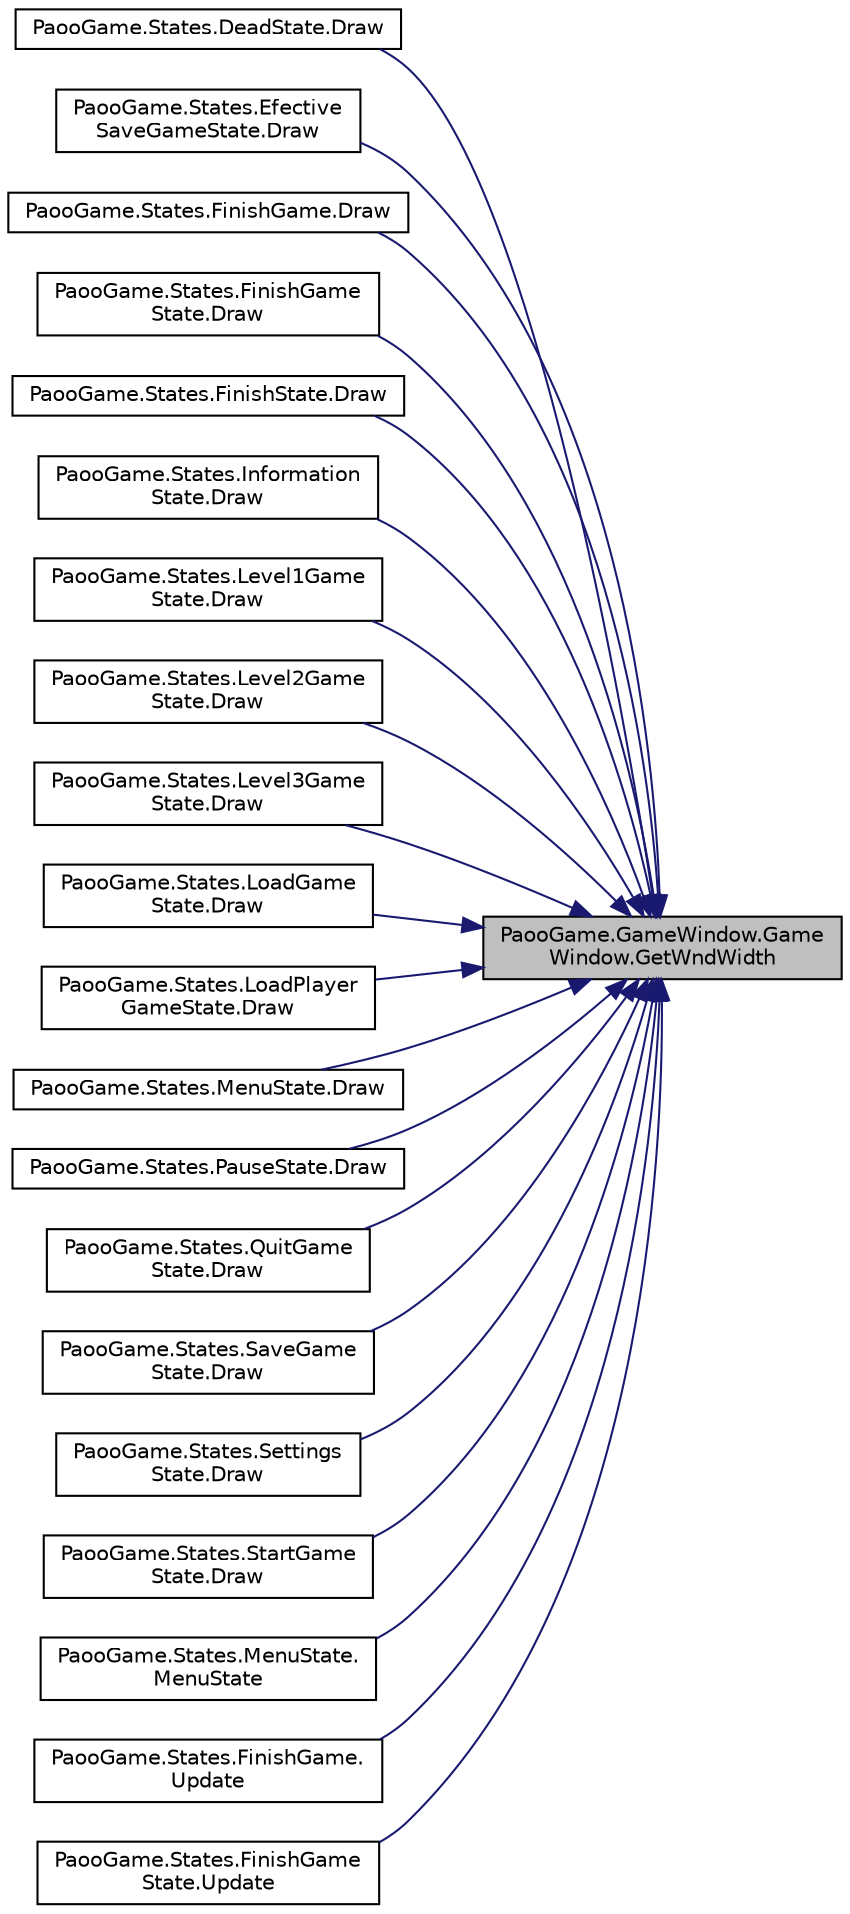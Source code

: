 digraph "PaooGame.GameWindow.GameWindow.GetWndWidth"
{
 // INTERACTIVE_SVG=YES
 // LATEX_PDF_SIZE
  edge [fontname="Helvetica",fontsize="10",labelfontname="Helvetica",labelfontsize="10"];
  node [fontname="Helvetica",fontsize="10",shape=record];
  rankdir="RL";
  Node1 [label="PaooGame.GameWindow.Game\lWindow.GetWndWidth",height=0.2,width=0.4,color="black", fillcolor="grey75", style="filled", fontcolor="black",tooltip="Returneaza latimea ferestrei."];
  Node1 -> Node2 [dir="back",color="midnightblue",fontsize="10",style="solid"];
  Node2 [label="PaooGame.States.DeadState.Draw",height=0.2,width=0.4,color="black", fillcolor="white", style="filled",URL="$class_paoo_game_1_1_states_1_1_dead_state.html#a7230c2fd70a4c1fded650ed8748ed0d0",tooltip="Deseneaza starea actuala."];
  Node1 -> Node3 [dir="back",color="midnightblue",fontsize="10",style="solid"];
  Node3 [label="PaooGame.States.Efective\lSaveGameState.Draw",height=0.2,width=0.4,color="black", fillcolor="white", style="filled",URL="$class_paoo_game_1_1_states_1_1_efective_save_game_state.html#a7e09018eef8e8d1a29766e86e0fb6ce6",tooltip="Deseneaza starea curenta."];
  Node1 -> Node4 [dir="back",color="midnightblue",fontsize="10",style="solid"];
  Node4 [label="PaooGame.States.FinishGame.Draw",height=0.2,width=0.4,color="black", fillcolor="white", style="filled",URL="$class_paoo_game_1_1_states_1_1_finish_game.html#a7650fca00850024dd355701f408036d2",tooltip="Deseneaza pe ecran fereastra pentru castigare."];
  Node1 -> Node5 [dir="back",color="midnightblue",fontsize="10",style="solid"];
  Node5 [label="PaooGame.States.FinishGame\lState.Draw",height=0.2,width=0.4,color="black", fillcolor="white", style="filled",URL="$class_paoo_game_1_1_states_1_1_finish_game_state.html#abac7d726d78bcacdf2fae09a2e5c4afd",tooltip="Deseneaza pe ecran fereastra cu finalul jocului."];
  Node1 -> Node6 [dir="back",color="midnightblue",fontsize="10",style="solid"];
  Node6 [label="PaooGame.States.FinishState.Draw",height=0.2,width=0.4,color="black", fillcolor="white", style="filled",URL="$class_paoo_game_1_1_states_1_1_finish_state.html#a92b919332dc0df9ebe259b2fa9c6b85a",tooltip="Deseneaza starea actuala."];
  Node1 -> Node7 [dir="back",color="midnightblue",fontsize="10",style="solid"];
  Node7 [label="PaooGame.States.Information\lState.Draw",height=0.2,width=0.4,color="black", fillcolor="white", style="filled",URL="$class_paoo_game_1_1_states_1_1_information_state.html#ae76617460dd7263b6de566e3b7b0383a",tooltip="Deseneaza starea actuala."];
  Node1 -> Node8 [dir="back",color="midnightblue",fontsize="10",style="solid"];
  Node8 [label="PaooGame.States.Level1Game\lState.Draw",height=0.2,width=0.4,color="black", fillcolor="white", style="filled",URL="$class_paoo_game_1_1_states_1_1_level1_game_state.html#adca21d19adada1e7973470a92a125553",tooltip="Deseneaza nivelul curent."];
  Node1 -> Node9 [dir="back",color="midnightblue",fontsize="10",style="solid"];
  Node9 [label="PaooGame.States.Level2Game\lState.Draw",height=0.2,width=0.4,color="black", fillcolor="white", style="filled",URL="$class_paoo_game_1_1_states_1_1_level2_game_state.html#a14ac658e331c08cc5571b7bac51276c7",tooltip="Deseneaza (randeaza) pe ecran starea curenta a nivelului."];
  Node1 -> Node10 [dir="back",color="midnightblue",fontsize="10",style="solid"];
  Node10 [label="PaooGame.States.Level3Game\lState.Draw",height=0.2,width=0.4,color="black", fillcolor="white", style="filled",URL="$class_paoo_game_1_1_states_1_1_level3_game_state.html#af0719c8aabe61a8730b882ea007cbd41",tooltip="Deseneaza (randeaza) pe ecran starea curenta a jocului."];
  Node1 -> Node11 [dir="back",color="midnightblue",fontsize="10",style="solid"];
  Node11 [label="PaooGame.States.LoadGame\lState.Draw",height=0.2,width=0.4,color="black", fillcolor="white", style="filled",URL="$class_paoo_game_1_1_states_1_1_load_game_state.html#a3010efa864e386f65489e725e67724ff",tooltip="Deseneaza starea curenta."];
  Node1 -> Node12 [dir="back",color="midnightblue",fontsize="10",style="solid"];
  Node12 [label="PaooGame.States.LoadPlayer\lGameState.Draw",height=0.2,width=0.4,color="black", fillcolor="white", style="filled",URL="$class_paoo_game_1_1_states_1_1_load_player_game_state.html#a6ade127f38672878a30a48721e55afe4",tooltip="Deseneaza starea curenta."];
  Node1 -> Node13 [dir="back",color="midnightblue",fontsize="10",style="solid"];
  Node13 [label="PaooGame.States.MenuState.Draw",height=0.2,width=0.4,color="black", fillcolor="white", style="filled",URL="$class_paoo_game_1_1_states_1_1_menu_state.html#a3dfdf0df206a01c79b2d61af823d1e2f",tooltip="Deseneaza meniul."];
  Node1 -> Node14 [dir="back",color="midnightblue",fontsize="10",style="solid"];
  Node14 [label="PaooGame.States.PauseState.Draw",height=0.2,width=0.4,color="black", fillcolor="white", style="filled",URL="$class_paoo_game_1_1_states_1_1_pause_state.html#add8bb175484c9af7a3a5eda4a789677f",tooltip="Deseneaza starea actuala."];
  Node1 -> Node15 [dir="back",color="midnightblue",fontsize="10",style="solid"];
  Node15 [label="PaooGame.States.QuitGame\lState.Draw",height=0.2,width=0.4,color="black", fillcolor="white", style="filled",URL="$class_paoo_game_1_1_states_1_1_quit_game_state.html#aa633992c7c93b6da044c9125f5c3e3b3",tooltip="Metoda va afisa starea curenta."];
  Node1 -> Node16 [dir="back",color="midnightblue",fontsize="10",style="solid"];
  Node16 [label="PaooGame.States.SaveGame\lState.Draw",height=0.2,width=0.4,color="black", fillcolor="white", style="filled",URL="$class_paoo_game_1_1_states_1_1_save_game_state.html#a7114005212df1f990d560af6b881405c",tooltip="Deseneaza fereastra de salvari."];
  Node1 -> Node17 [dir="back",color="midnightblue",fontsize="10",style="solid"];
  Node17 [label="PaooGame.States.Settings\lState.Draw",height=0.2,width=0.4,color="black", fillcolor="white", style="filled",URL="$class_paoo_game_1_1_states_1_1_settings_state.html#a227b02c65476cee0935df713181dd89a",tooltip="Deseneaza meniul."];
  Node1 -> Node18 [dir="back",color="midnightblue",fontsize="10",style="solid"];
  Node18 [label="PaooGame.States.StartGame\lState.Draw",height=0.2,width=0.4,color="black", fillcolor="white", style="filled",URL="$class_paoo_game_1_1_states_1_1_start_game_state.html#af3e8cca0d8d71cc3c37501ccc5424480",tooltip="Deseneaza fereastra de inceput a jocului."];
  Node1 -> Node19 [dir="back",color="midnightblue",fontsize="10",style="solid"];
  Node19 [label="PaooGame.States.MenuState.\lMenuState",height=0.2,width=0.4,color="black", fillcolor="white", style="filled",URL="$class_paoo_game_1_1_states_1_1_menu_state.html#a5c45e61c8b34558d835b6093eb1da764",tooltip="Constructorul clasei."];
  Node1 -> Node20 [dir="back",color="midnightblue",fontsize="10",style="solid"];
  Node20 [label="PaooGame.States.FinishGame.\lUpdate",height=0.2,width=0.4,color="black", fillcolor="white", style="filled",URL="$class_paoo_game_1_1_states_1_1_finish_game.html#ad425b06b100dc8167652b536931bfa78",tooltip="Actualizeaza setarile si meniul din ele ."];
  Node1 -> Node21 [dir="back",color="midnightblue",fontsize="10",style="solid"];
  Node21 [label="PaooGame.States.FinishGame\lState.Update",height=0.2,width=0.4,color="black", fillcolor="white", style="filled",URL="$class_paoo_game_1_1_states_1_1_finish_game_state.html#a7b55f2f2cab1385773b7707141e4c994",tooltip="Actualizeaza starea de castigare a jocului."];
}
